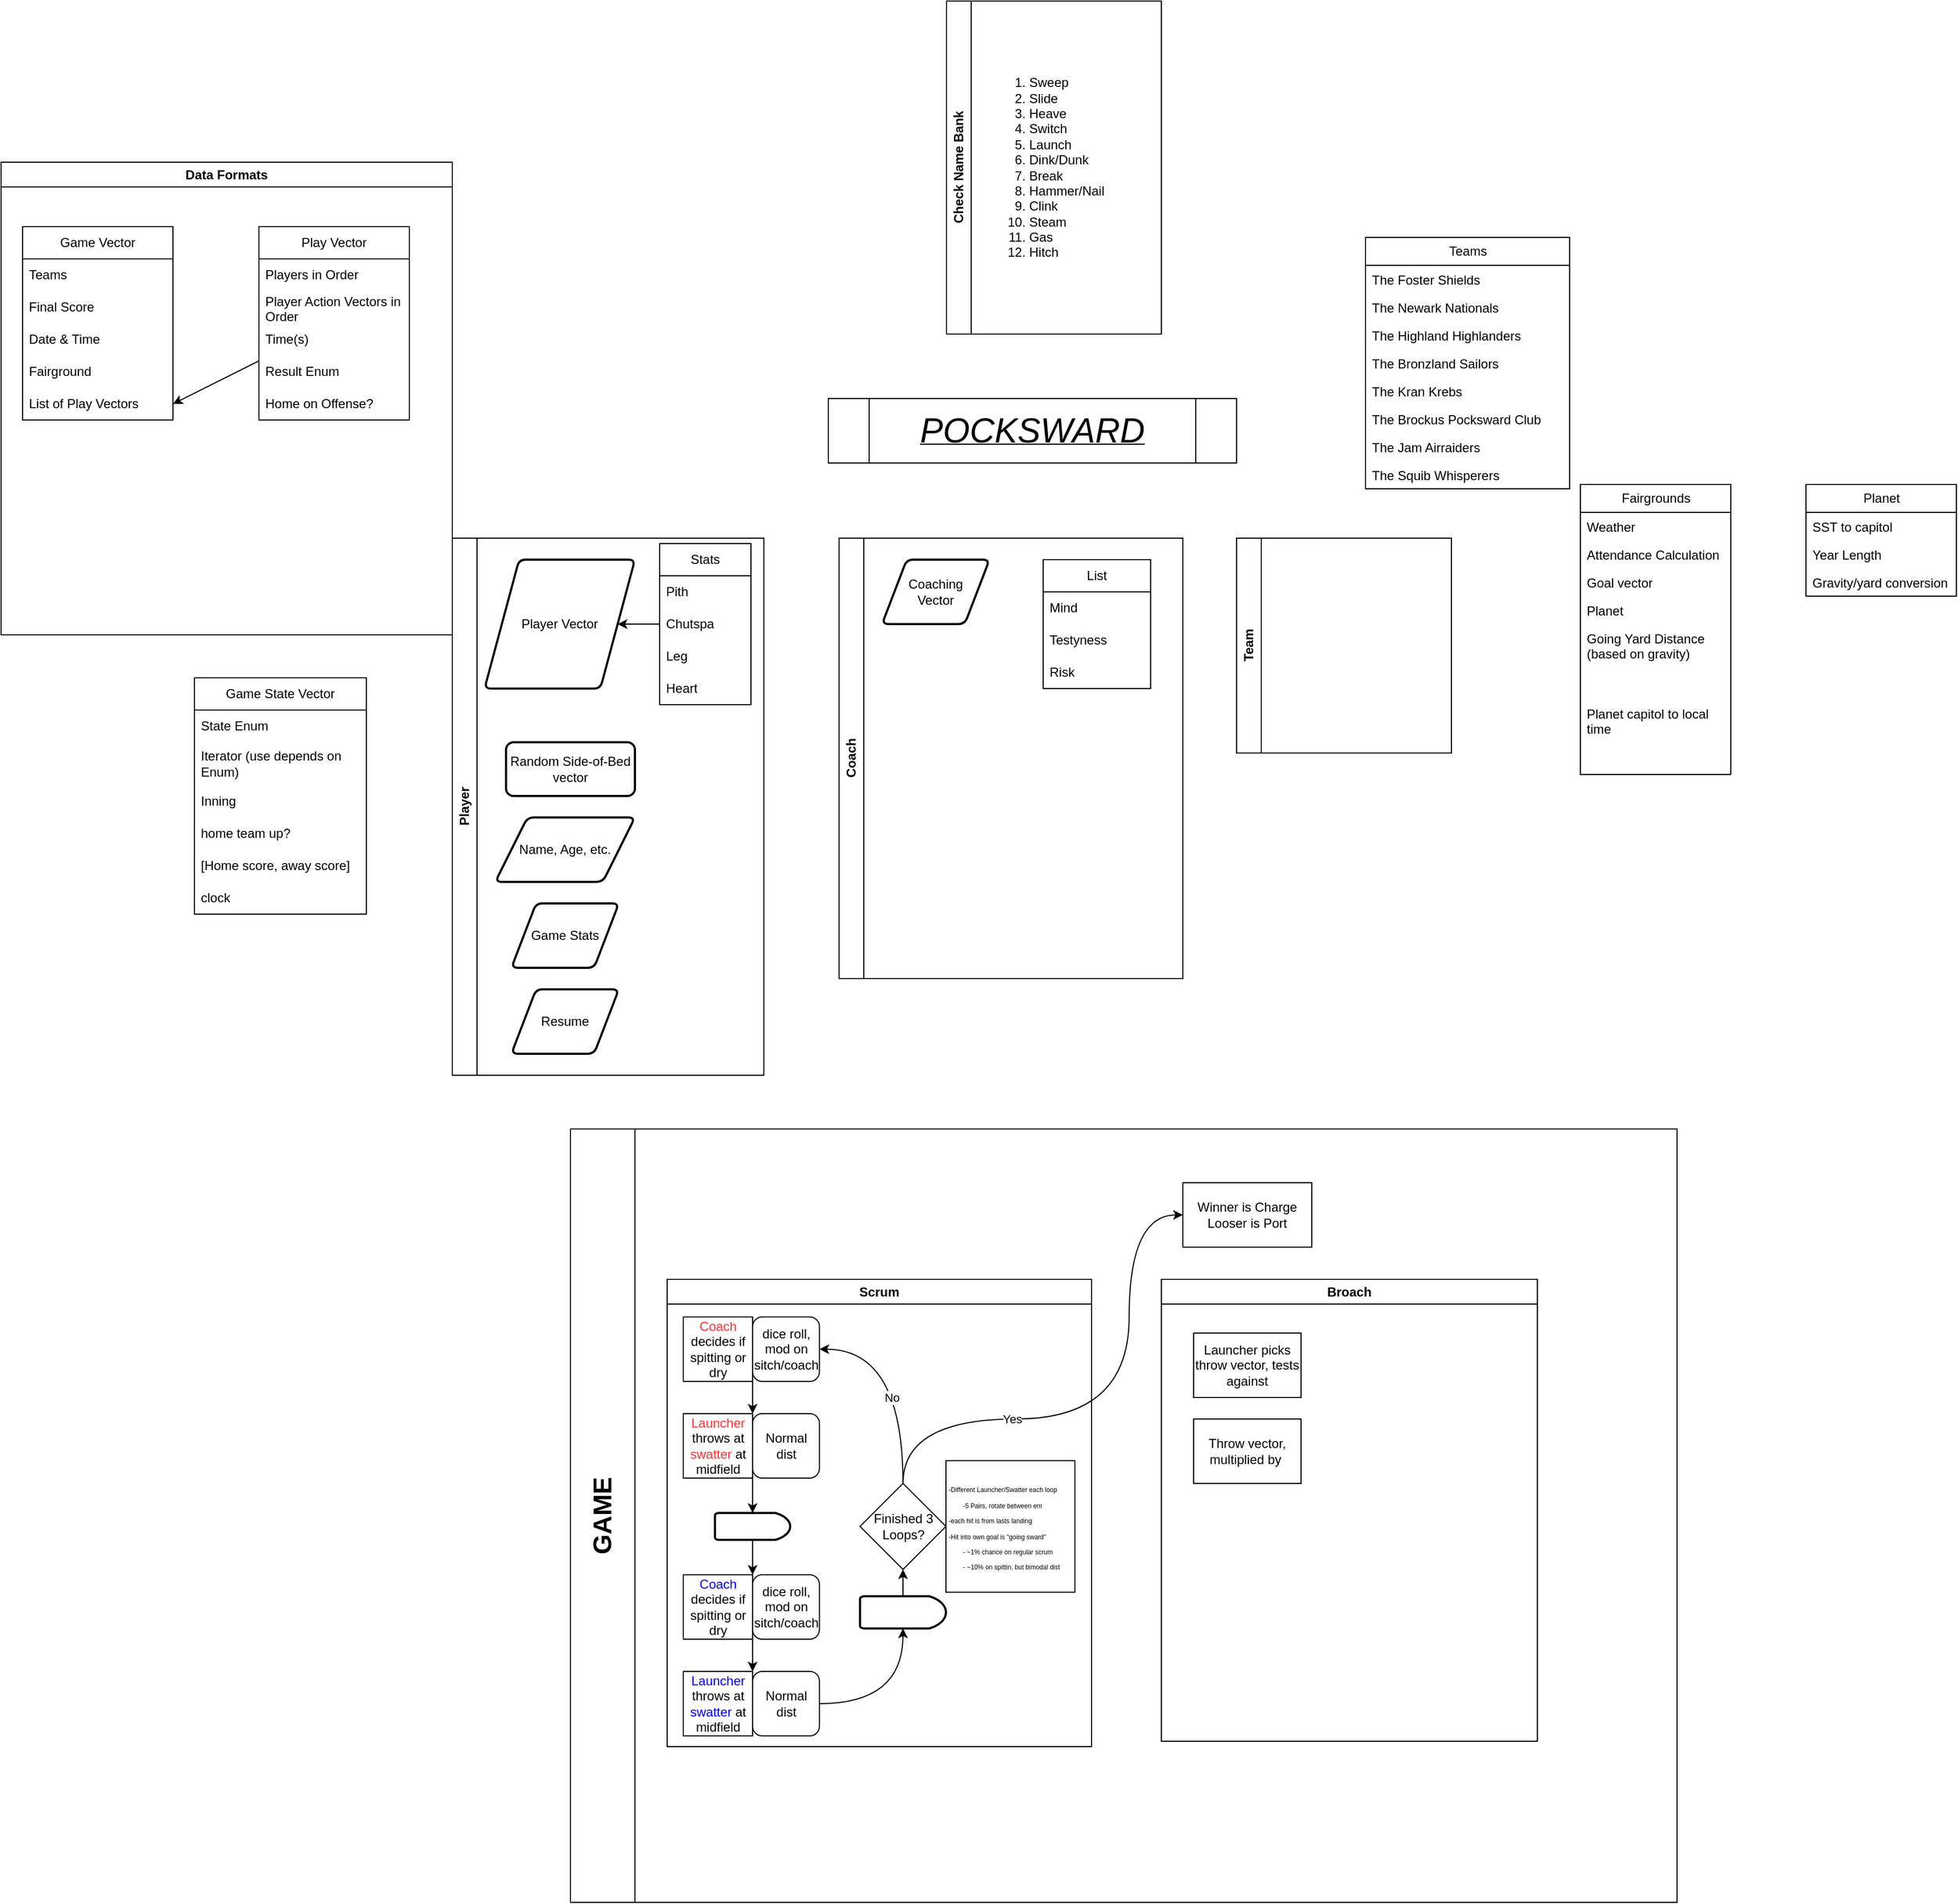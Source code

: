 <mxfile>
    <diagram name="Page-1" id="8VVvji6yyK4iROJsNHM2">
        <mxGraphModel dx="2520" dy="3152" grid="1" gridSize="10" guides="1" tooltips="1" connect="1" arrows="1" fold="1" page="1" pageScale="1" pageWidth="850" pageHeight="1100" math="0" shadow="0">
            <root>
                <mxCell id="0"/>
                <mxCell id="1" parent="0"/>
                <mxCell id="6CWLK8USmKC2c1rMRcYr-1" value="&lt;i style=&quot;&quot;&gt;&lt;u style=&quot;&quot;&gt;&lt;font style=&quot;font-size: 32px;&quot;&gt;POCKSWARD&lt;/font&gt;&lt;/u&gt;&lt;/i&gt;" style="shape=process;whiteSpace=wrap;html=1;backgroundOutline=1;" parent="1" vertex="1">
                    <mxGeometry x="540" y="-870" width="380" height="60" as="geometry"/>
                </mxCell>
                <mxCell id="LrvtAGxtfW7CsbB4rK7t-2" value="&lt;font style=&quot;font-size: 24px;&quot;&gt;GAME&lt;br&gt;&lt;/font&gt;" style="swimlane;horizontal=0;whiteSpace=wrap;html=1;startSize=60;" parent="1" vertex="1">
                    <mxGeometry x="300" y="-190" width="1030" height="720" as="geometry"/>
                </mxCell>
                <mxCell id="uPg4Tumh6hNYvUEwxsri-9" value="Scrum" style="swimlane;whiteSpace=wrap;html=1;" parent="LrvtAGxtfW7CsbB4rK7t-2" vertex="1">
                    <mxGeometry x="90" y="140" width="395" height="435" as="geometry"/>
                </mxCell>
                <mxCell id="04MCu2xoOi-bMP9wf8G--11" value="&lt;font color=&quot;#ff3333&quot;&gt;Launcher&lt;/font&gt; throws at &lt;font color=&quot;#ff3333&quot;&gt;swatter&lt;/font&gt; at midfield" style="rounded=0;whiteSpace=wrap;html=1;" parent="uPg4Tumh6hNYvUEwxsri-9" vertex="1">
                    <mxGeometry x="15" y="125" width="64.5" height="60" as="geometry"/>
                </mxCell>
                <mxCell id="04MCu2xoOi-bMP9wf8G--16" value="Normal dist" style="rounded=1;whiteSpace=wrap;html=1;" parent="uPg4Tumh6hNYvUEwxsri-9" vertex="1">
                    <mxGeometry x="79.5" y="125" width="62.25" height="60" as="geometry"/>
                </mxCell>
                <mxCell id="04MCu2xoOi-bMP9wf8G--29" value="&lt;span style=&quot;font-size: 6px; background-color: initial;&quot;&gt;-Different Launcher/Swatter each loop&lt;br&gt;&lt;span style=&quot;white-space: pre;&quot;&gt;&#9;&lt;/span&gt;-5 Pairs, rotate between em&lt;br&gt;-each hit is from lasts landing&lt;br&gt;-Hit into own goal is &quot;going sward&quot;&lt;br&gt;&lt;span style=&quot;white-space: pre;&quot;&gt;&#9;&lt;/span&gt;- ~1% chance on regular scrum&lt;br&gt;&lt;span style=&quot;white-space: pre;&quot;&gt;&#9;&lt;/span&gt;- ~10% on spittin, but bimodal dist&lt;br&gt;&lt;/span&gt;" style="rounded=0;whiteSpace=wrap;html=1;align=left;" parent="uPg4Tumh6hNYvUEwxsri-9" vertex="1">
                    <mxGeometry x="259.5" y="168.75" width="120" height="122.5" as="geometry"/>
                </mxCell>
                <mxCell id="04MCu2xoOi-bMP9wf8G--36" style="edgeStyle=orthogonalEdgeStyle;curved=1;rounded=0;orthogonalLoop=1;jettySize=auto;html=1;exitX=1;exitY=1;exitDx=0;exitDy=0;entryX=1;entryY=0;entryDx=0;entryDy=0;" parent="uPg4Tumh6hNYvUEwxsri-9" source="04MCu2xoOi-bMP9wf8G--34" target="04MCu2xoOi-bMP9wf8G--11" edge="1">
                    <mxGeometry relative="1" as="geometry"/>
                </mxCell>
                <mxCell id="04MCu2xoOi-bMP9wf8G--34" value="&lt;font color=&quot;#ff3333&quot;&gt;Coach &lt;/font&gt;decides if spitting or dry" style="rounded=0;whiteSpace=wrap;html=1;" parent="uPg4Tumh6hNYvUEwxsri-9" vertex="1">
                    <mxGeometry x="15" y="35" width="64.5" height="60" as="geometry"/>
                </mxCell>
                <mxCell id="04MCu2xoOi-bMP9wf8G--35" value="dice roll, mod on sitch/coach" style="rounded=1;whiteSpace=wrap;html=1;" parent="uPg4Tumh6hNYvUEwxsri-9" vertex="1">
                    <mxGeometry x="79.5" y="35" width="62.25" height="60" as="geometry"/>
                </mxCell>
                <mxCell id="04MCu2xoOi-bMP9wf8G--28" style="edgeStyle=orthogonalEdgeStyle;rounded=0;orthogonalLoop=1;jettySize=auto;html=1;exitX=0.5;exitY=0;exitDx=0;exitDy=0;entryX=1;entryY=0.5;entryDx=0;entryDy=0;curved=1;" parent="uPg4Tumh6hNYvUEwxsri-9" source="MI1PErOWdLfNwAChFWtY-5" target="04MCu2xoOi-bMP9wf8G--35" edge="1">
                    <mxGeometry relative="1" as="geometry">
                        <Array as="points">
                            <mxPoint x="219" y="190"/>
                            <mxPoint x="219" y="65"/>
                        </Array>
                        <mxPoint x="219.5" y="190" as="sourcePoint"/>
                    </mxGeometry>
                </mxCell>
                <mxCell id="MI1PErOWdLfNwAChFWtY-6" value="No" style="edgeLabel;html=1;align=center;verticalAlign=middle;resizable=0;points=[];" parent="04MCu2xoOi-bMP9wf8G--28" connectable="0" vertex="1">
                    <mxGeometry x="-0.211" y="12" relative="1" as="geometry">
                        <mxPoint x="1" as="offset"/>
                    </mxGeometry>
                </mxCell>
                <mxCell id="04MCu2xoOi-bMP9wf8G--38" value="&lt;font color=&quot;#0000ff&quot;&gt;Launcher&lt;/font&gt; throws at &lt;font color=&quot;#0000ff&quot;&gt;swatter &lt;/font&gt;at midfield" style="rounded=0;whiteSpace=wrap;html=1;" parent="uPg4Tumh6hNYvUEwxsri-9" vertex="1">
                    <mxGeometry x="15" y="365" width="64.5" height="60" as="geometry"/>
                </mxCell>
                <mxCell id="04MCu2xoOi-bMP9wf8G--39" value="Normal dist" style="rounded=1;whiteSpace=wrap;html=1;" parent="uPg4Tumh6hNYvUEwxsri-9" vertex="1">
                    <mxGeometry x="79.5" y="365" width="62.25" height="60" as="geometry"/>
                </mxCell>
                <mxCell id="04MCu2xoOi-bMP9wf8G--40" style="edgeStyle=orthogonalEdgeStyle;rounded=0;orthogonalLoop=1;jettySize=auto;html=1;exitX=1;exitY=1;exitDx=0;exitDy=0;entryX=1;entryY=0;entryDx=0;entryDy=0;" parent="uPg4Tumh6hNYvUEwxsri-9" source="04MCu2xoOi-bMP9wf8G--41" target="04MCu2xoOi-bMP9wf8G--38" edge="1">
                    <mxGeometry relative="1" as="geometry"/>
                </mxCell>
                <mxCell id="04MCu2xoOi-bMP9wf8G--41" value="&lt;font color=&quot;#0000ff&quot;&gt;Coach&lt;/font&gt;&lt;font color=&quot;#ff3333&quot;&gt; &lt;/font&gt;decides if spitting or dry" style="rounded=0;whiteSpace=wrap;html=1;" parent="uPg4Tumh6hNYvUEwxsri-9" vertex="1">
                    <mxGeometry x="15" y="275" width="64.5" height="60" as="geometry"/>
                </mxCell>
                <mxCell id="04MCu2xoOi-bMP9wf8G--42" value="dice roll, mod on sitch/coach" style="rounded=1;whiteSpace=wrap;html=1;" parent="uPg4Tumh6hNYvUEwxsri-9" vertex="1">
                    <mxGeometry x="79.5" y="275" width="62.25" height="60" as="geometry"/>
                </mxCell>
                <mxCell id="qCPMD232dvb-v9akhPEh-1" value="" style="strokeWidth=2;html=1;shape=mxgraph.flowchart.delay;whiteSpace=wrap;" parent="uPg4Tumh6hNYvUEwxsri-9" vertex="1">
                    <mxGeometry x="44.5" y="217.5" width="70" height="25" as="geometry"/>
                </mxCell>
                <mxCell id="04MCu2xoOi-bMP9wf8G--22" style="edgeStyle=orthogonalEdgeStyle;rounded=0;orthogonalLoop=1;jettySize=auto;html=1;exitX=0;exitY=1;exitDx=0;exitDy=0;entryX=0.5;entryY=0;entryDx=0;entryDy=0;entryPerimeter=0;" parent="uPg4Tumh6hNYvUEwxsri-9" source="04MCu2xoOi-bMP9wf8G--16" target="qCPMD232dvb-v9akhPEh-1" edge="1">
                    <mxGeometry relative="1" as="geometry">
                        <mxPoint x="79.5" y="205" as="targetPoint"/>
                    </mxGeometry>
                </mxCell>
                <mxCell id="04MCu2xoOi-bMP9wf8G--44" style="edgeStyle=orthogonalEdgeStyle;rounded=0;orthogonalLoop=1;jettySize=auto;html=1;exitX=0.5;exitY=1;exitDx=0;exitDy=0;exitPerimeter=0;entryX=1;entryY=0;entryDx=0;entryDy=0;" parent="uPg4Tumh6hNYvUEwxsri-9" source="qCPMD232dvb-v9akhPEh-1" target="04MCu2xoOi-bMP9wf8G--41" edge="1">
                    <mxGeometry relative="1" as="geometry">
                        <mxPoint x="79.5" y="255" as="sourcePoint"/>
                    </mxGeometry>
                </mxCell>
                <mxCell id="qCPMD232dvb-v9akhPEh-3" value="" style="strokeWidth=2;html=1;shape=mxgraph.flowchart.delay;whiteSpace=wrap;" parent="uPg4Tumh6hNYvUEwxsri-9" vertex="1">
                    <mxGeometry x="179.5" y="295" width="80" height="30" as="geometry"/>
                </mxCell>
                <mxCell id="04MCu2xoOi-bMP9wf8G--27" style="edgeStyle=orthogonalEdgeStyle;curved=1;rounded=0;orthogonalLoop=1;jettySize=auto;html=1;entryX=0.5;entryY=1;entryDx=0;entryDy=0;entryPerimeter=0;exitX=1;exitY=0.5;exitDx=0;exitDy=0;" parent="uPg4Tumh6hNYvUEwxsri-9" source="04MCu2xoOi-bMP9wf8G--39" target="qCPMD232dvb-v9akhPEh-3" edge="1">
                    <mxGeometry relative="1" as="geometry">
                        <mxPoint x="169.5" y="315" as="sourcePoint"/>
                        <Array as="points">
                            <mxPoint x="219.5" y="395"/>
                        </Array>
                        <mxPoint x="219.5" y="326.25" as="targetPoint"/>
                    </mxGeometry>
                </mxCell>
                <mxCell id="LrvtAGxtfW7CsbB4rK7t-5" style="edgeStyle=orthogonalEdgeStyle;rounded=0;orthogonalLoop=1;jettySize=auto;html=1;entryX=0.5;entryY=1;entryDx=0;entryDy=0;exitX=0.648;exitY=-0.013;exitDx=0;exitDy=0;exitPerimeter=0;" parent="uPg4Tumh6hNYvUEwxsri-9" source="qCPMD232dvb-v9akhPEh-3" target="MI1PErOWdLfNwAChFWtY-5" edge="1">
                    <mxGeometry relative="1" as="geometry">
                        <mxPoint x="220" y="300" as="sourcePoint"/>
                        <mxPoint x="219.5" y="270" as="targetPoint"/>
                    </mxGeometry>
                </mxCell>
                <mxCell id="MI1PErOWdLfNwAChFWtY-5" value="Finished 3 Loops?" style="rhombus;whiteSpace=wrap;html=1;" parent="uPg4Tumh6hNYvUEwxsri-9" vertex="1">
                    <mxGeometry x="179.5" y="190" width="80" height="80" as="geometry"/>
                </mxCell>
                <mxCell id="uPg4Tumh6hNYvUEwxsri-13" value="Broach" style="swimlane;whiteSpace=wrap;html=1;" parent="LrvtAGxtfW7CsbB4rK7t-2" vertex="1">
                    <mxGeometry x="550" y="140" width="350" height="430" as="geometry"/>
                </mxCell>
                <mxCell id="uPg4Tumh6hNYvUEwxsri-21" value="Launcher picks throw vector, tests against" style="rounded=0;whiteSpace=wrap;html=1;" parent="uPg4Tumh6hNYvUEwxsri-13" vertex="1">
                    <mxGeometry x="30" y="50" width="100" height="60" as="geometry"/>
                </mxCell>
                <mxCell id="uPg4Tumh6hNYvUEwxsri-22" value="Throw vector, multiplied by&amp;nbsp;" style="rounded=0;whiteSpace=wrap;html=1;" parent="uPg4Tumh6hNYvUEwxsri-13" vertex="1">
                    <mxGeometry x="30" y="130" width="100" height="60" as="geometry"/>
                </mxCell>
                <mxCell id="uPg4Tumh6hNYvUEwxsri-17" value="Winner is Charge&lt;br&gt;Looser is Port" style="rounded=0;whiteSpace=wrap;html=1;" parent="LrvtAGxtfW7CsbB4rK7t-2" vertex="1">
                    <mxGeometry x="570" y="50" width="120" height="60" as="geometry"/>
                </mxCell>
                <mxCell id="uPg4Tumh6hNYvUEwxsri-18" style="edgeStyle=orthogonalEdgeStyle;rounded=0;orthogonalLoop=1;jettySize=auto;html=1;exitX=0.5;exitY=0;exitDx=0;exitDy=0;entryX=0;entryY=0.5;entryDx=0;entryDy=0;curved=1;" parent="LrvtAGxtfW7CsbB4rK7t-2" source="MI1PErOWdLfNwAChFWtY-5" target="uPg4Tumh6hNYvUEwxsri-17" edge="1">
                    <mxGeometry relative="1" as="geometry">
                        <Array as="points">
                            <mxPoint x="310" y="330"/>
                            <mxPoint x="310" y="270"/>
                            <mxPoint x="520" y="270"/>
                            <mxPoint x="520" y="80"/>
                        </Array>
                        <mxPoint x="309.5" y="330" as="sourcePoint"/>
                    </mxGeometry>
                </mxCell>
                <mxCell id="MI1PErOWdLfNwAChFWtY-7" value="Yes" style="edgeLabel;html=1;align=center;verticalAlign=middle;resizable=0;points=[];" parent="uPg4Tumh6hNYvUEwxsri-18" connectable="0" vertex="1">
                    <mxGeometry x="-0.372" y="-3" relative="1" as="geometry">
                        <mxPoint x="1" y="-3" as="offset"/>
                    </mxGeometry>
                </mxCell>
                <mxCell id="uPg4Tumh6hNYvUEwxsri-1" value="Player" style="swimlane;horizontal=0;whiteSpace=wrap;html=1;" parent="1" vertex="1">
                    <mxGeometry x="190" y="-740" width="290" height="500" as="geometry"/>
                </mxCell>
                <mxCell id="uPg4Tumh6hNYvUEwxsri-2" value="Player Vector" style="shape=parallelogram;html=1;strokeWidth=2;perimeter=parallelogramPerimeter;whiteSpace=wrap;rounded=1;arcSize=12;size=0.23;" parent="uPg4Tumh6hNYvUEwxsri-1" vertex="1">
                    <mxGeometry x="30" y="20" width="140" height="120" as="geometry"/>
                </mxCell>
                <mxCell id="uPg4Tumh6hNYvUEwxsri-3" value="Random Side-of-Bed vector" style="rounded=1;whiteSpace=wrap;html=1;absoluteArcSize=1;arcSize=14;strokeWidth=2;" parent="uPg4Tumh6hNYvUEwxsri-1" vertex="1">
                    <mxGeometry x="50" y="190" width="120" height="50" as="geometry"/>
                </mxCell>
                <mxCell id="uPg4Tumh6hNYvUEwxsri-5" value="Name, Age, etc." style="shape=parallelogram;html=1;strokeWidth=2;perimeter=parallelogramPerimeter;whiteSpace=wrap;rounded=1;arcSize=12;size=0.23;" parent="uPg4Tumh6hNYvUEwxsri-1" vertex="1">
                    <mxGeometry x="40" y="260" width="130" height="60" as="geometry"/>
                </mxCell>
                <mxCell id="uPg4Tumh6hNYvUEwxsri-6" value="Game Stats" style="shape=parallelogram;html=1;strokeWidth=2;perimeter=parallelogramPerimeter;whiteSpace=wrap;rounded=1;arcSize=12;size=0.23;" parent="uPg4Tumh6hNYvUEwxsri-1" vertex="1">
                    <mxGeometry x="55" y="340" width="100" height="60" as="geometry"/>
                </mxCell>
                <mxCell id="uPg4Tumh6hNYvUEwxsri-7" value="Resume" style="shape=parallelogram;html=1;strokeWidth=2;perimeter=parallelogramPerimeter;whiteSpace=wrap;rounded=1;arcSize=12;size=0.23;" parent="uPg4Tumh6hNYvUEwxsri-1" vertex="1">
                    <mxGeometry x="55" y="420" width="100" height="60" as="geometry"/>
                </mxCell>
                <mxCell id="uPg4Tumh6hNYvUEwxsri-23" value="Stats" style="swimlane;fontStyle=0;childLayout=stackLayout;horizontal=1;startSize=30;horizontalStack=0;resizeParent=1;resizeParentMax=0;resizeLast=0;collapsible=1;marginBottom=0;whiteSpace=wrap;html=1;" parent="uPg4Tumh6hNYvUEwxsri-1" vertex="1">
                    <mxGeometry x="193" y="5" width="85" height="150" as="geometry">
                        <mxRectangle x="190" y="10" width="70" height="30" as="alternateBounds"/>
                    </mxGeometry>
                </mxCell>
                <mxCell id="uPg4Tumh6hNYvUEwxsri-24" value="Pith" style="text;strokeColor=none;fillColor=none;align=left;verticalAlign=middle;spacingLeft=4;spacingRight=4;overflow=hidden;points=[[0,0.5],[1,0.5]];portConstraint=eastwest;rotatable=0;whiteSpace=wrap;html=1;" parent="uPg4Tumh6hNYvUEwxsri-23" vertex="1">
                    <mxGeometry y="30" width="85" height="30" as="geometry"/>
                </mxCell>
                <mxCell id="uPg4Tumh6hNYvUEwxsri-25" value="Chutspa" style="text;strokeColor=none;fillColor=none;align=left;verticalAlign=middle;spacingLeft=4;spacingRight=4;overflow=hidden;points=[[0,0.5],[1,0.5]];portConstraint=eastwest;rotatable=0;whiteSpace=wrap;html=1;" parent="uPg4Tumh6hNYvUEwxsri-23" vertex="1">
                    <mxGeometry y="60" width="85" height="30" as="geometry"/>
                </mxCell>
                <mxCell id="uPg4Tumh6hNYvUEwxsri-26" value="Leg" style="text;strokeColor=none;fillColor=none;align=left;verticalAlign=middle;spacingLeft=4;spacingRight=4;overflow=hidden;points=[[0,0.5],[1,0.5]];portConstraint=eastwest;rotatable=0;whiteSpace=wrap;html=1;" parent="uPg4Tumh6hNYvUEwxsri-23" vertex="1">
                    <mxGeometry y="90" width="85" height="30" as="geometry"/>
                </mxCell>
                <mxCell id="uPg4Tumh6hNYvUEwxsri-28" value="Heart" style="text;strokeColor=none;fillColor=none;align=left;verticalAlign=middle;spacingLeft=4;spacingRight=4;overflow=hidden;points=[[0,0.5],[1,0.5]];portConstraint=eastwest;rotatable=0;whiteSpace=wrap;html=1;" parent="uPg4Tumh6hNYvUEwxsri-23" vertex="1">
                    <mxGeometry y="120" width="85" height="30" as="geometry"/>
                </mxCell>
                <mxCell id="uPg4Tumh6hNYvUEwxsri-30" style="edgeStyle=orthogonalEdgeStyle;rounded=0;orthogonalLoop=1;jettySize=auto;html=1;entryX=1;entryY=0.5;entryDx=0;entryDy=0;curved=1;" parent="uPg4Tumh6hNYvUEwxsri-1" source="uPg4Tumh6hNYvUEwxsri-25" target="uPg4Tumh6hNYvUEwxsri-2" edge="1">
                    <mxGeometry relative="1" as="geometry"/>
                </mxCell>
                <mxCell id="uPg4Tumh6hNYvUEwxsri-10" value="Coach" style="swimlane;horizontal=0;whiteSpace=wrap;html=1;" parent="1" vertex="1">
                    <mxGeometry x="550" y="-740" width="320" height="410" as="geometry"/>
                </mxCell>
                <mxCell id="uPg4Tumh6hNYvUEwxsri-12" value="Coaching &lt;br&gt;Vector" style="shape=parallelogram;html=1;strokeWidth=2;perimeter=parallelogramPerimeter;whiteSpace=wrap;rounded=1;arcSize=12;size=0.23;" parent="uPg4Tumh6hNYvUEwxsri-10" vertex="1">
                    <mxGeometry x="40" y="20" width="100" height="60" as="geometry"/>
                </mxCell>
                <mxCell id="MI1PErOWdLfNwAChFWtY-1" value="List" style="swimlane;fontStyle=0;childLayout=stackLayout;horizontal=1;startSize=30;horizontalStack=0;resizeParent=1;resizeParentMax=0;resizeLast=0;collapsible=1;marginBottom=0;whiteSpace=wrap;html=1;" parent="uPg4Tumh6hNYvUEwxsri-10" vertex="1">
                    <mxGeometry x="190" y="20" width="100" height="120" as="geometry"/>
                </mxCell>
                <mxCell id="MI1PErOWdLfNwAChFWtY-2" value="Mind" style="text;strokeColor=none;fillColor=none;align=left;verticalAlign=middle;spacingLeft=4;spacingRight=4;overflow=hidden;points=[[0,0.5],[1,0.5]];portConstraint=eastwest;rotatable=0;whiteSpace=wrap;html=1;" parent="MI1PErOWdLfNwAChFWtY-1" vertex="1">
                    <mxGeometry y="30" width="100" height="30" as="geometry"/>
                </mxCell>
                <mxCell id="MI1PErOWdLfNwAChFWtY-3" value="Testyness" style="text;strokeColor=none;fillColor=none;align=left;verticalAlign=middle;spacingLeft=4;spacingRight=4;overflow=hidden;points=[[0,0.5],[1,0.5]];portConstraint=eastwest;rotatable=0;whiteSpace=wrap;html=1;" parent="MI1PErOWdLfNwAChFWtY-1" vertex="1">
                    <mxGeometry y="60" width="100" height="30" as="geometry"/>
                </mxCell>
                <mxCell id="MI1PErOWdLfNwAChFWtY-4" value="Risk" style="text;strokeColor=none;fillColor=none;align=left;verticalAlign=middle;spacingLeft=4;spacingRight=4;overflow=hidden;points=[[0,0.5],[1,0.5]];portConstraint=eastwest;rotatable=0;whiteSpace=wrap;html=1;" parent="MI1PErOWdLfNwAChFWtY-1" vertex="1">
                    <mxGeometry y="90" width="100" height="30" as="geometry"/>
                </mxCell>
                <mxCell id="uPg4Tumh6hNYvUEwxsri-11" value="Team" style="swimlane;horizontal=0;whiteSpace=wrap;html=1;" parent="1" vertex="1">
                    <mxGeometry x="920" y="-740" width="200" height="200" as="geometry"/>
                </mxCell>
                <mxCell id="23" value="Data Formats" style="swimlane;whiteSpace=wrap;html=1;" parent="1" vertex="1">
                    <mxGeometry x="-230" y="-1090" width="420" height="440" as="geometry"/>
                </mxCell>
                <mxCell id="39" style="edgeStyle=none;html=1;entryX=1;entryY=0.5;entryDx=0;entryDy=0;" parent="23" source="13" target="11" edge="1">
                    <mxGeometry relative="1" as="geometry"/>
                </mxCell>
                <mxCell id="13" value="Play Vector" style="swimlane;fontStyle=0;childLayout=stackLayout;horizontal=1;startSize=30;horizontalStack=0;resizeParent=1;resizeParentMax=0;resizeLast=0;collapsible=1;marginBottom=0;whiteSpace=wrap;html=1;" parent="23" vertex="1">
                    <mxGeometry x="240" y="60" width="140" height="180" as="geometry"/>
                </mxCell>
                <mxCell id="14" value="Players in Order" style="text;strokeColor=none;fillColor=none;align=left;verticalAlign=middle;spacingLeft=4;spacingRight=4;overflow=hidden;points=[[0,0.5],[1,0.5]];portConstraint=eastwest;rotatable=0;whiteSpace=wrap;html=1;" parent="13" vertex="1">
                    <mxGeometry y="30" width="140" height="30" as="geometry"/>
                </mxCell>
                <mxCell id="15" value="Player Action Vectors in Order" style="text;strokeColor=none;fillColor=none;align=left;verticalAlign=middle;spacingLeft=4;spacingRight=4;overflow=hidden;points=[[0,0.5],[1,0.5]];portConstraint=eastwest;rotatable=0;whiteSpace=wrap;html=1;" parent="13" vertex="1">
                    <mxGeometry y="60" width="140" height="30" as="geometry"/>
                </mxCell>
                <mxCell id="19" value="Time(s)" style="text;strokeColor=none;fillColor=none;align=left;verticalAlign=middle;spacingLeft=4;spacingRight=4;overflow=hidden;points=[[0,0.5],[1,0.5]];portConstraint=eastwest;rotatable=0;whiteSpace=wrap;html=1;" parent="13" vertex="1">
                    <mxGeometry y="90" width="140" height="30" as="geometry"/>
                </mxCell>
                <mxCell id="16" value="Result Enum" style="text;strokeColor=none;fillColor=none;align=left;verticalAlign=middle;spacingLeft=4;spacingRight=4;overflow=hidden;points=[[0,0.5],[1,0.5]];portConstraint=eastwest;rotatable=0;whiteSpace=wrap;html=1;" parent="13" vertex="1">
                    <mxGeometry y="120" width="140" height="30" as="geometry"/>
                </mxCell>
                <mxCell id="17" value="Home on Offense?" style="text;strokeColor=none;fillColor=none;align=left;verticalAlign=middle;spacingLeft=4;spacingRight=4;overflow=hidden;points=[[0,0.5],[1,0.5]];portConstraint=eastwest;rotatable=0;whiteSpace=wrap;html=1;" parent="13" vertex="1">
                    <mxGeometry y="150" width="140" height="30" as="geometry"/>
                </mxCell>
                <mxCell id="8" value="Game Vector" style="swimlane;fontStyle=0;childLayout=stackLayout;horizontal=1;startSize=30;horizontalStack=0;resizeParent=1;resizeParentMax=0;resizeLast=0;collapsible=1;marginBottom=0;whiteSpace=wrap;html=1;" parent="23" vertex="1">
                    <mxGeometry x="20" y="60" width="140" height="180" as="geometry"/>
                </mxCell>
                <mxCell id="9" value="Teams" style="text;strokeColor=none;fillColor=none;align=left;verticalAlign=middle;spacingLeft=4;spacingRight=4;overflow=hidden;points=[[0,0.5],[1,0.5]];portConstraint=eastwest;rotatable=0;whiteSpace=wrap;html=1;" parent="8" vertex="1">
                    <mxGeometry y="30" width="140" height="30" as="geometry"/>
                </mxCell>
                <mxCell id="10" value="Final Score" style="text;strokeColor=none;fillColor=none;align=left;verticalAlign=middle;spacingLeft=4;spacingRight=4;overflow=hidden;points=[[0,0.5],[1,0.5]];portConstraint=eastwest;rotatable=0;whiteSpace=wrap;html=1;" parent="8" vertex="1">
                    <mxGeometry y="60" width="140" height="30" as="geometry"/>
                </mxCell>
                <mxCell id="38" value="Date &amp;amp; Time" style="text;strokeColor=none;fillColor=none;align=left;verticalAlign=middle;spacingLeft=4;spacingRight=4;overflow=hidden;points=[[0,0.5],[1,0.5]];portConstraint=eastwest;rotatable=0;whiteSpace=wrap;html=1;" parent="8" vertex="1">
                    <mxGeometry y="90" width="140" height="30" as="geometry"/>
                </mxCell>
                <mxCell id="18" value="Fairground" style="text;strokeColor=none;fillColor=none;align=left;verticalAlign=middle;spacingLeft=4;spacingRight=4;overflow=hidden;points=[[0,0.5],[1,0.5]];portConstraint=eastwest;rotatable=0;whiteSpace=wrap;html=1;" parent="8" vertex="1">
                    <mxGeometry y="120" width="140" height="30" as="geometry"/>
                </mxCell>
                <mxCell id="11" value="List of Play Vectors" style="text;strokeColor=none;fillColor=none;align=left;verticalAlign=middle;spacingLeft=4;spacingRight=4;overflow=hidden;points=[[0,0.5],[1,0.5]];portConstraint=eastwest;rotatable=0;whiteSpace=wrap;html=1;" parent="8" vertex="1">
                    <mxGeometry y="150" width="140" height="30" as="geometry"/>
                </mxCell>
                <mxCell id="40" value="Planet" style="swimlane;fontStyle=0;childLayout=stackLayout;horizontal=1;startSize=26;fillColor=none;horizontalStack=0;resizeParent=1;resizeParentMax=0;resizeLast=0;collapsible=1;marginBottom=0;html=1;" parent="1" vertex="1">
                    <mxGeometry x="1450" y="-790" width="140" height="104" as="geometry"/>
                </mxCell>
                <mxCell id="41" value="SST to capitol" style="text;strokeColor=none;fillColor=none;align=left;verticalAlign=top;spacingLeft=4;spacingRight=4;overflow=hidden;rotatable=0;points=[[0,0.5],[1,0.5]];portConstraint=eastwest;whiteSpace=wrap;html=1;" parent="40" vertex="1">
                    <mxGeometry y="26" width="140" height="26" as="geometry"/>
                </mxCell>
                <mxCell id="42" value="Year Length" style="text;strokeColor=none;fillColor=none;align=left;verticalAlign=top;spacingLeft=4;spacingRight=4;overflow=hidden;rotatable=0;points=[[0,0.5],[1,0.5]];portConstraint=eastwest;whiteSpace=wrap;html=1;" parent="40" vertex="1">
                    <mxGeometry y="52" width="140" height="26" as="geometry"/>
                </mxCell>
                <mxCell id="43" value="Gravity/yard conversion" style="text;strokeColor=none;fillColor=none;align=left;verticalAlign=top;spacingLeft=4;spacingRight=4;overflow=hidden;rotatable=0;points=[[0,0.5],[1,0.5]];portConstraint=eastwest;whiteSpace=wrap;html=1;" parent="40" vertex="1">
                    <mxGeometry y="78" width="140" height="26" as="geometry"/>
                </mxCell>
                <mxCell id="44" value="Fairgrounds" style="swimlane;fontStyle=0;childLayout=stackLayout;horizontal=1;startSize=26;fillColor=none;horizontalStack=0;resizeParent=1;resizeParentMax=0;resizeLast=0;collapsible=1;marginBottom=0;html=1;" parent="1" vertex="1">
                    <mxGeometry x="1240" y="-790" width="140" height="270" as="geometry"/>
                </mxCell>
                <mxCell id="45" value="Weather" style="text;strokeColor=none;fillColor=none;align=left;verticalAlign=top;spacingLeft=4;spacingRight=4;overflow=hidden;rotatable=0;points=[[0,0.5],[1,0.5]];portConstraint=eastwest;whiteSpace=wrap;html=1;" parent="44" vertex="1">
                    <mxGeometry y="26" width="140" height="26" as="geometry"/>
                </mxCell>
                <mxCell id="46" value="Attendance Calculation" style="text;strokeColor=none;fillColor=none;align=left;verticalAlign=top;spacingLeft=4;spacingRight=4;overflow=hidden;rotatable=0;points=[[0,0.5],[1,0.5]];portConstraint=eastwest;whiteSpace=wrap;html=1;" parent="44" vertex="1">
                    <mxGeometry y="52" width="140" height="26" as="geometry"/>
                </mxCell>
                <mxCell id="48" value="Goal vector" style="text;strokeColor=none;fillColor=none;align=left;verticalAlign=top;spacingLeft=4;spacingRight=4;overflow=hidden;rotatable=0;points=[[0,0.5],[1,0.5]];portConstraint=eastwest;whiteSpace=wrap;html=1;" parent="44" vertex="1">
                    <mxGeometry y="78" width="140" height="26" as="geometry"/>
                </mxCell>
                <mxCell id="49" value="Planet" style="text;strokeColor=none;fillColor=none;align=left;verticalAlign=top;spacingLeft=4;spacingRight=4;overflow=hidden;rotatable=0;points=[[0,0.5],[1,0.5]];portConstraint=eastwest;whiteSpace=wrap;html=1;" parent="44" vertex="1">
                    <mxGeometry y="104" width="140" height="26" as="geometry"/>
                </mxCell>
                <mxCell id="50" value="Going Yard Distance (based on gravity)" style="text;strokeColor=none;fillColor=none;align=left;verticalAlign=top;spacingLeft=4;spacingRight=4;overflow=hidden;rotatable=0;points=[[0,0.5],[1,0.5]];portConstraint=eastwest;whiteSpace=wrap;html=1;" parent="44" vertex="1">
                    <mxGeometry y="130" width="140" height="70" as="geometry"/>
                </mxCell>
                <mxCell id="51" value="Planet capitol to local time" style="text;strokeColor=none;fillColor=none;align=left;verticalAlign=top;spacingLeft=4;spacingRight=4;overflow=hidden;rotatable=0;points=[[0,0.5],[1,0.5]];portConstraint=eastwest;whiteSpace=wrap;html=1;" parent="44" vertex="1">
                    <mxGeometry y="200" width="140" height="70" as="geometry"/>
                </mxCell>
                <mxCell id="52" value="Teams" style="swimlane;fontStyle=0;childLayout=stackLayout;horizontal=1;startSize=26;fillColor=none;horizontalStack=0;resizeParent=1;resizeParentMax=0;resizeLast=0;collapsible=1;marginBottom=0;html=1;" parent="1" vertex="1">
                    <mxGeometry x="1040" y="-1020" width="190" height="234" as="geometry"/>
                </mxCell>
                <mxCell id="53" value="The Foster Shields" style="text;strokeColor=none;fillColor=none;align=left;verticalAlign=top;spacingLeft=4;spacingRight=4;overflow=hidden;rotatable=0;points=[[0,0.5],[1,0.5]];portConstraint=eastwest;whiteSpace=wrap;html=1;" parent="52" vertex="1">
                    <mxGeometry y="26" width="190" height="26" as="geometry"/>
                </mxCell>
                <mxCell id="54" value="The Newark Nationals" style="text;strokeColor=none;fillColor=none;align=left;verticalAlign=top;spacingLeft=4;spacingRight=4;overflow=hidden;rotatable=0;points=[[0,0.5],[1,0.5]];portConstraint=eastwest;whiteSpace=wrap;html=1;" parent="52" vertex="1">
                    <mxGeometry y="52" width="190" height="26" as="geometry"/>
                </mxCell>
                <mxCell id="55" value="The Highland Highlanders" style="text;strokeColor=none;fillColor=none;align=left;verticalAlign=top;spacingLeft=4;spacingRight=4;overflow=hidden;rotatable=0;points=[[0,0.5],[1,0.5]];portConstraint=eastwest;whiteSpace=wrap;html=1;" parent="52" vertex="1">
                    <mxGeometry y="78" width="190" height="26" as="geometry"/>
                </mxCell>
                <mxCell id="56" value="The Bronzland Sailors" style="text;strokeColor=none;fillColor=none;align=left;verticalAlign=top;spacingLeft=4;spacingRight=4;overflow=hidden;rotatable=0;points=[[0,0.5],[1,0.5]];portConstraint=eastwest;whiteSpace=wrap;html=1;" parent="52" vertex="1">
                    <mxGeometry y="104" width="190" height="26" as="geometry"/>
                </mxCell>
                <mxCell id="57" value="The Kran Krebs" style="text;strokeColor=none;fillColor=none;align=left;verticalAlign=top;spacingLeft=4;spacingRight=4;overflow=hidden;rotatable=0;points=[[0,0.5],[1,0.5]];portConstraint=eastwest;whiteSpace=wrap;html=1;" parent="52" vertex="1">
                    <mxGeometry y="130" width="190" height="26" as="geometry"/>
                </mxCell>
                <mxCell id="58" value="The Brockus Pocksward Club" style="text;strokeColor=none;fillColor=none;align=left;verticalAlign=top;spacingLeft=4;spacingRight=4;overflow=hidden;rotatable=0;points=[[0,0.5],[1,0.5]];portConstraint=eastwest;whiteSpace=wrap;html=1;" parent="52" vertex="1">
                    <mxGeometry y="156" width="190" height="26" as="geometry"/>
                </mxCell>
                <mxCell id="59" value="The Jam Airraiders" style="text;strokeColor=none;fillColor=none;align=left;verticalAlign=top;spacingLeft=4;spacingRight=4;overflow=hidden;rotatable=0;points=[[0,0.5],[1,0.5]];portConstraint=eastwest;whiteSpace=wrap;html=1;" parent="52" vertex="1">
                    <mxGeometry y="182" width="190" height="26" as="geometry"/>
                </mxCell>
                <mxCell id="60" value="The Squib Whisperers" style="text;strokeColor=none;fillColor=none;align=left;verticalAlign=top;spacingLeft=4;spacingRight=4;overflow=hidden;rotatable=0;points=[[0,0.5],[1,0.5]];portConstraint=eastwest;whiteSpace=wrap;html=1;" parent="52" vertex="1">
                    <mxGeometry y="208" width="190" height="26" as="geometry"/>
                </mxCell>
                <mxCell id="61" value="Check Name Bank" style="swimlane;horizontal=0;whiteSpace=wrap;html=1;" vertex="1" parent="1">
                    <mxGeometry x="650" y="-1240" width="200" height="310" as="geometry"/>
                </mxCell>
                <mxCell id="62" value="&lt;ol&gt;&lt;li&gt;Sweep&lt;/li&gt;&lt;li&gt;Slide&lt;/li&gt;&lt;li&gt;Heave&lt;/li&gt;&lt;li&gt;Switch&lt;/li&gt;&lt;li&gt;Launch&lt;/li&gt;&lt;li&gt;Dink/Dunk&lt;/li&gt;&lt;li&gt;Break&lt;/li&gt;&lt;li&gt;Hammer/Nail&lt;/li&gt;&lt;li&gt;Clink&lt;/li&gt;&lt;li&gt;Steam&lt;/li&gt;&lt;li&gt;Gas&lt;/li&gt;&lt;li&gt;Hitch&lt;/li&gt;&lt;/ol&gt;" style="text;html=1;align=left;verticalAlign=middle;resizable=0;points=[];autosize=1;strokeColor=none;fillColor=none;" vertex="1" parent="61">
                    <mxGeometry x="35" y="15" width="130" height="280" as="geometry"/>
                </mxCell>
                <mxCell id="63" value="Game State Vector" style="swimlane;fontStyle=0;childLayout=stackLayout;horizontal=1;startSize=30;horizontalStack=0;resizeParent=1;resizeParentMax=0;resizeLast=0;collapsible=1;marginBottom=0;whiteSpace=wrap;html=1;" vertex="1" parent="1">
                    <mxGeometry x="-50" y="-610" width="160" height="220" as="geometry"/>
                </mxCell>
                <mxCell id="64" value="State Enum" style="text;strokeColor=none;fillColor=none;align=left;verticalAlign=middle;spacingLeft=4;spacingRight=4;overflow=hidden;points=[[0,0.5],[1,0.5]];portConstraint=eastwest;rotatable=0;whiteSpace=wrap;html=1;" vertex="1" parent="63">
                    <mxGeometry y="30" width="160" height="30" as="geometry"/>
                </mxCell>
                <mxCell id="65" value="Iterator (use depends on Enum)" style="text;strokeColor=none;fillColor=none;align=left;verticalAlign=middle;spacingLeft=4;spacingRight=4;overflow=hidden;points=[[0,0.5],[1,0.5]];portConstraint=eastwest;rotatable=0;whiteSpace=wrap;html=1;" vertex="1" parent="63">
                    <mxGeometry y="60" width="160" height="40" as="geometry"/>
                </mxCell>
                <mxCell id="66" value="Inning" style="text;strokeColor=none;fillColor=none;align=left;verticalAlign=middle;spacingLeft=4;spacingRight=4;overflow=hidden;points=[[0,0.5],[1,0.5]];portConstraint=eastwest;rotatable=0;whiteSpace=wrap;html=1;" vertex="1" parent="63">
                    <mxGeometry y="100" width="160" height="30" as="geometry"/>
                </mxCell>
                <mxCell id="67" value="home team up?" style="text;strokeColor=none;fillColor=none;align=left;verticalAlign=middle;spacingLeft=4;spacingRight=4;overflow=hidden;points=[[0,0.5],[1,0.5]];portConstraint=eastwest;rotatable=0;whiteSpace=wrap;html=1;" vertex="1" parent="63">
                    <mxGeometry y="130" width="160" height="30" as="geometry"/>
                </mxCell>
                <mxCell id="68" value="[Home score, away score]" style="text;strokeColor=none;fillColor=none;align=left;verticalAlign=middle;spacingLeft=4;spacingRight=4;overflow=hidden;points=[[0,0.5],[1,0.5]];portConstraint=eastwest;rotatable=0;whiteSpace=wrap;html=1;" vertex="1" parent="63">
                    <mxGeometry y="160" width="160" height="30" as="geometry"/>
                </mxCell>
                <mxCell id="69" value="clock" style="text;strokeColor=none;fillColor=none;align=left;verticalAlign=middle;spacingLeft=4;spacingRight=4;overflow=hidden;points=[[0,0.5],[1,0.5]];portConstraint=eastwest;rotatable=0;whiteSpace=wrap;html=1;" vertex="1" parent="63">
                    <mxGeometry y="190" width="160" height="30" as="geometry"/>
                </mxCell>
            </root>
        </mxGraphModel>
    </diagram>
</mxfile>